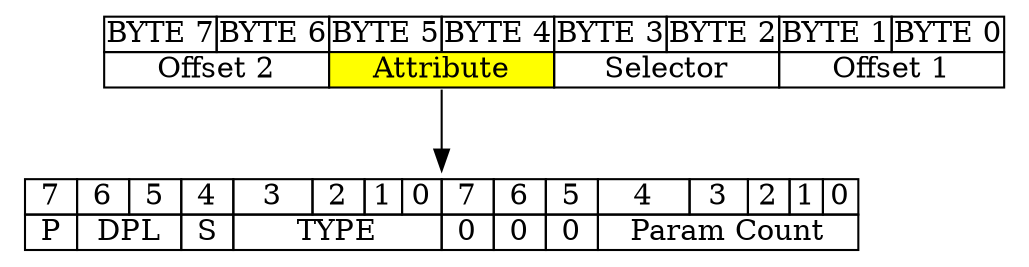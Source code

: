 digraph
{
	node [shape="none"];

	des [label=<
		<TABLE border="0" cellborder="1" cellspacing="0" cellpadding="0">
			//first row
			<TR>
				<TD>BYTE 7</TD>
				<TD>BYTE 6</TD>
				<TD>BYTE 5</TD>
				<TD>BYTE 4</TD>
				<TD>BYTE 3</TD>
				<TD>BYTE 2</TD>
				<TD>BYTE 1</TD>
				<TD>BYTE 0</TD>
			</TR>

			//second row
			<TR>
				<TD width="100" colspan="2">Offset 2</TD>
				<TD width="100" colspan="2" port="attr" bgcolor="yellow">Attribute</TD>
				<TD width="100" colspan="2">Selector</TD>
				<TD width="100" colspan="2">Offset 1</TD>
			</TR>
		</TABLE>
	>];

	attr [label=<
		<TABLE border="0" cellborder="1" cellspacing="0" cellpadding="0">
			//first row
			<TR>
				<TD>7</TD>
				<TD>6</TD>
				<TD>5</TD>
				<TD>4</TD>
				<TD>3</TD>
				<TD>2</TD>
				<TD>1</TD>
				<TD>0</TD>
				<TD>7</TD>
				<TD>6</TD>
				<TD>5</TD>
				<TD>4</TD>
				<TD>3</TD>
				<TD>2</TD>
				<TD>1</TD>
				<TD>0</TD>
			</TR>

			//second row
			<TR>
				<TD width="25">P</TD>
				<TD width="50" colspan="2">DPL</TD>
				<TD width="25">S</TD>
				<TD width="100" colspan="4">TYPE</TD>
				<TD width="25">0</TD>
				<TD width="25">0</TD>
				<TD width="25">0</TD>
				<TD width="125" colspan="5">Param Count</TD>
			</TR>
		</TABLE>
	>];

	des:attr->attr;
}
